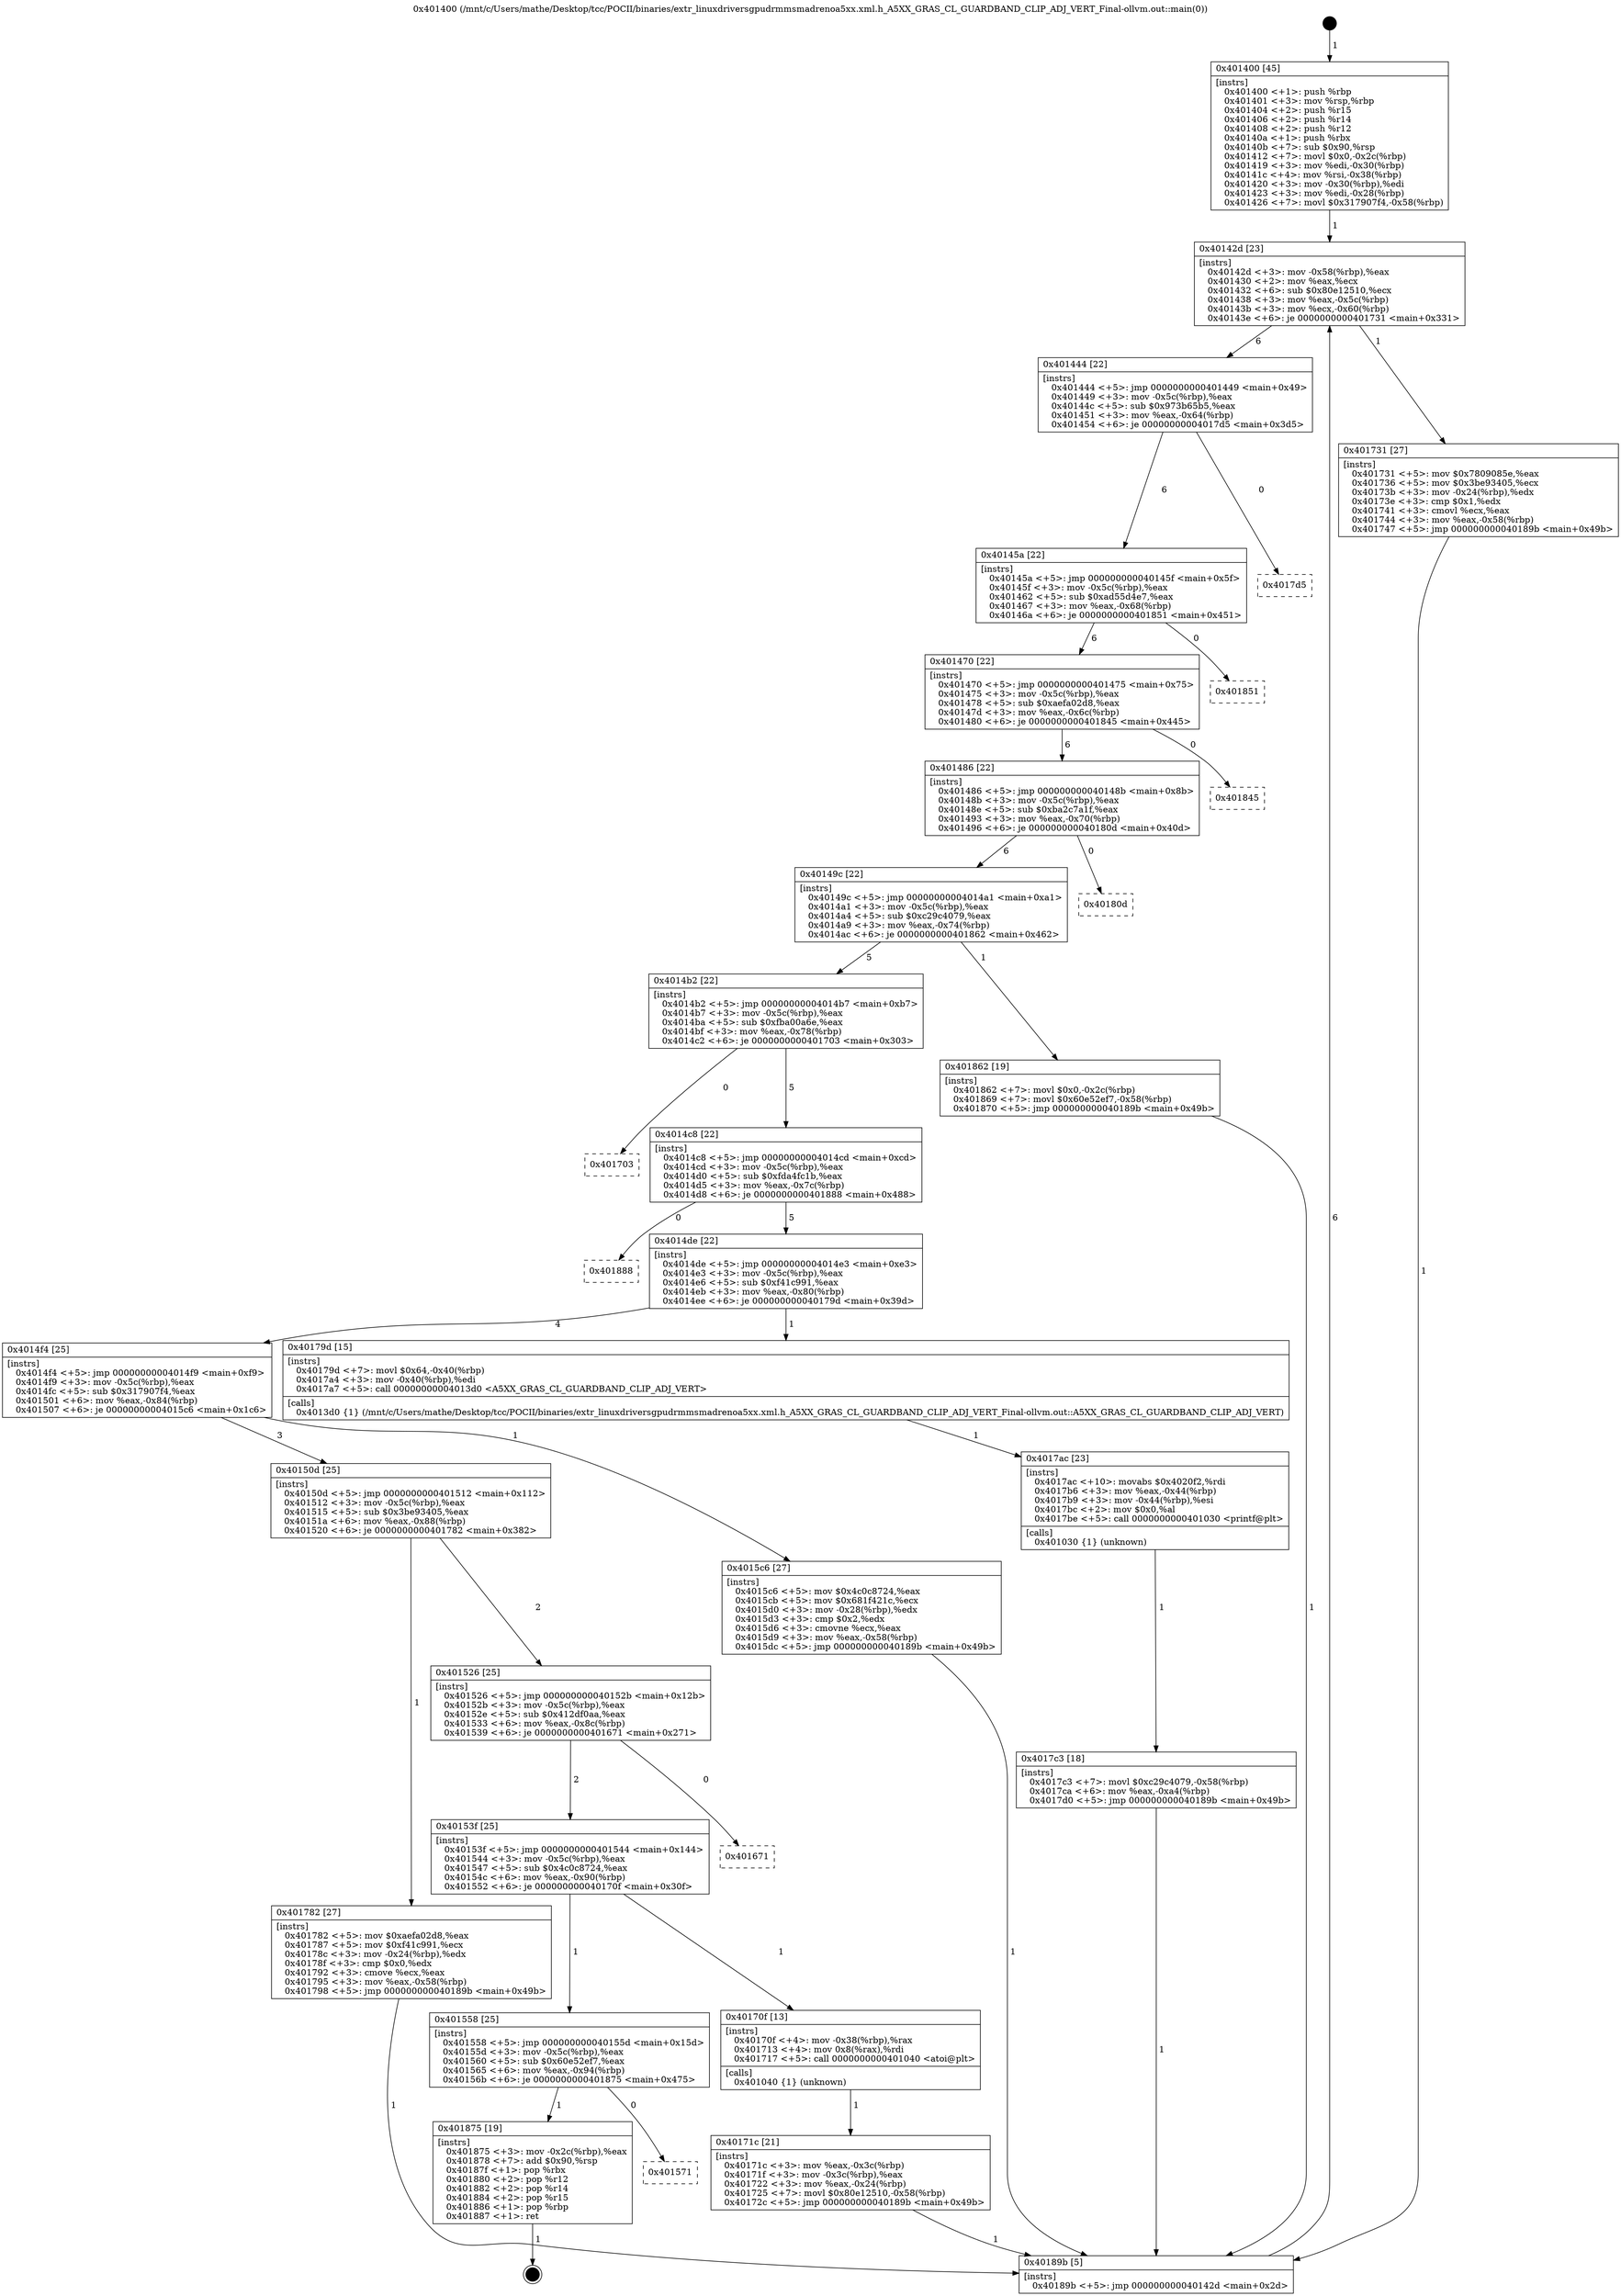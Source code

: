 digraph "0x401400" {
  label = "0x401400 (/mnt/c/Users/mathe/Desktop/tcc/POCII/binaries/extr_linuxdriversgpudrmmsmadrenoa5xx.xml.h_A5XX_GRAS_CL_GUARDBAND_CLIP_ADJ_VERT_Final-ollvm.out::main(0))"
  labelloc = "t"
  node[shape=record]

  Entry [label="",width=0.3,height=0.3,shape=circle,fillcolor=black,style=filled]
  "0x40142d" [label="{
     0x40142d [23]\l
     | [instrs]\l
     &nbsp;&nbsp;0x40142d \<+3\>: mov -0x58(%rbp),%eax\l
     &nbsp;&nbsp;0x401430 \<+2\>: mov %eax,%ecx\l
     &nbsp;&nbsp;0x401432 \<+6\>: sub $0x80e12510,%ecx\l
     &nbsp;&nbsp;0x401438 \<+3\>: mov %eax,-0x5c(%rbp)\l
     &nbsp;&nbsp;0x40143b \<+3\>: mov %ecx,-0x60(%rbp)\l
     &nbsp;&nbsp;0x40143e \<+6\>: je 0000000000401731 \<main+0x331\>\l
  }"]
  "0x401731" [label="{
     0x401731 [27]\l
     | [instrs]\l
     &nbsp;&nbsp;0x401731 \<+5\>: mov $0x7809085e,%eax\l
     &nbsp;&nbsp;0x401736 \<+5\>: mov $0x3be93405,%ecx\l
     &nbsp;&nbsp;0x40173b \<+3\>: mov -0x24(%rbp),%edx\l
     &nbsp;&nbsp;0x40173e \<+3\>: cmp $0x1,%edx\l
     &nbsp;&nbsp;0x401741 \<+3\>: cmovl %ecx,%eax\l
     &nbsp;&nbsp;0x401744 \<+3\>: mov %eax,-0x58(%rbp)\l
     &nbsp;&nbsp;0x401747 \<+5\>: jmp 000000000040189b \<main+0x49b\>\l
  }"]
  "0x401444" [label="{
     0x401444 [22]\l
     | [instrs]\l
     &nbsp;&nbsp;0x401444 \<+5\>: jmp 0000000000401449 \<main+0x49\>\l
     &nbsp;&nbsp;0x401449 \<+3\>: mov -0x5c(%rbp),%eax\l
     &nbsp;&nbsp;0x40144c \<+5\>: sub $0x973b65b5,%eax\l
     &nbsp;&nbsp;0x401451 \<+3\>: mov %eax,-0x64(%rbp)\l
     &nbsp;&nbsp;0x401454 \<+6\>: je 00000000004017d5 \<main+0x3d5\>\l
  }"]
  Exit [label="",width=0.3,height=0.3,shape=circle,fillcolor=black,style=filled,peripheries=2]
  "0x4017d5" [label="{
     0x4017d5\l
  }", style=dashed]
  "0x40145a" [label="{
     0x40145a [22]\l
     | [instrs]\l
     &nbsp;&nbsp;0x40145a \<+5\>: jmp 000000000040145f \<main+0x5f\>\l
     &nbsp;&nbsp;0x40145f \<+3\>: mov -0x5c(%rbp),%eax\l
     &nbsp;&nbsp;0x401462 \<+5\>: sub $0xad55d4e7,%eax\l
     &nbsp;&nbsp;0x401467 \<+3\>: mov %eax,-0x68(%rbp)\l
     &nbsp;&nbsp;0x40146a \<+6\>: je 0000000000401851 \<main+0x451\>\l
  }"]
  "0x401571" [label="{
     0x401571\l
  }", style=dashed]
  "0x401851" [label="{
     0x401851\l
  }", style=dashed]
  "0x401470" [label="{
     0x401470 [22]\l
     | [instrs]\l
     &nbsp;&nbsp;0x401470 \<+5\>: jmp 0000000000401475 \<main+0x75\>\l
     &nbsp;&nbsp;0x401475 \<+3\>: mov -0x5c(%rbp),%eax\l
     &nbsp;&nbsp;0x401478 \<+5\>: sub $0xaefa02d8,%eax\l
     &nbsp;&nbsp;0x40147d \<+3\>: mov %eax,-0x6c(%rbp)\l
     &nbsp;&nbsp;0x401480 \<+6\>: je 0000000000401845 \<main+0x445\>\l
  }"]
  "0x401875" [label="{
     0x401875 [19]\l
     | [instrs]\l
     &nbsp;&nbsp;0x401875 \<+3\>: mov -0x2c(%rbp),%eax\l
     &nbsp;&nbsp;0x401878 \<+7\>: add $0x90,%rsp\l
     &nbsp;&nbsp;0x40187f \<+1\>: pop %rbx\l
     &nbsp;&nbsp;0x401880 \<+2\>: pop %r12\l
     &nbsp;&nbsp;0x401882 \<+2\>: pop %r14\l
     &nbsp;&nbsp;0x401884 \<+2\>: pop %r15\l
     &nbsp;&nbsp;0x401886 \<+1\>: pop %rbp\l
     &nbsp;&nbsp;0x401887 \<+1\>: ret\l
  }"]
  "0x401845" [label="{
     0x401845\l
  }", style=dashed]
  "0x401486" [label="{
     0x401486 [22]\l
     | [instrs]\l
     &nbsp;&nbsp;0x401486 \<+5\>: jmp 000000000040148b \<main+0x8b\>\l
     &nbsp;&nbsp;0x40148b \<+3\>: mov -0x5c(%rbp),%eax\l
     &nbsp;&nbsp;0x40148e \<+5\>: sub $0xba2c7a1f,%eax\l
     &nbsp;&nbsp;0x401493 \<+3\>: mov %eax,-0x70(%rbp)\l
     &nbsp;&nbsp;0x401496 \<+6\>: je 000000000040180d \<main+0x40d\>\l
  }"]
  "0x4017c3" [label="{
     0x4017c3 [18]\l
     | [instrs]\l
     &nbsp;&nbsp;0x4017c3 \<+7\>: movl $0xc29c4079,-0x58(%rbp)\l
     &nbsp;&nbsp;0x4017ca \<+6\>: mov %eax,-0xa4(%rbp)\l
     &nbsp;&nbsp;0x4017d0 \<+5\>: jmp 000000000040189b \<main+0x49b\>\l
  }"]
  "0x40180d" [label="{
     0x40180d\l
  }", style=dashed]
  "0x40149c" [label="{
     0x40149c [22]\l
     | [instrs]\l
     &nbsp;&nbsp;0x40149c \<+5\>: jmp 00000000004014a1 \<main+0xa1\>\l
     &nbsp;&nbsp;0x4014a1 \<+3\>: mov -0x5c(%rbp),%eax\l
     &nbsp;&nbsp;0x4014a4 \<+5\>: sub $0xc29c4079,%eax\l
     &nbsp;&nbsp;0x4014a9 \<+3\>: mov %eax,-0x74(%rbp)\l
     &nbsp;&nbsp;0x4014ac \<+6\>: je 0000000000401862 \<main+0x462\>\l
  }"]
  "0x4017ac" [label="{
     0x4017ac [23]\l
     | [instrs]\l
     &nbsp;&nbsp;0x4017ac \<+10\>: movabs $0x4020f2,%rdi\l
     &nbsp;&nbsp;0x4017b6 \<+3\>: mov %eax,-0x44(%rbp)\l
     &nbsp;&nbsp;0x4017b9 \<+3\>: mov -0x44(%rbp),%esi\l
     &nbsp;&nbsp;0x4017bc \<+2\>: mov $0x0,%al\l
     &nbsp;&nbsp;0x4017be \<+5\>: call 0000000000401030 \<printf@plt\>\l
     | [calls]\l
     &nbsp;&nbsp;0x401030 \{1\} (unknown)\l
  }"]
  "0x401862" [label="{
     0x401862 [19]\l
     | [instrs]\l
     &nbsp;&nbsp;0x401862 \<+7\>: movl $0x0,-0x2c(%rbp)\l
     &nbsp;&nbsp;0x401869 \<+7\>: movl $0x60e52ef7,-0x58(%rbp)\l
     &nbsp;&nbsp;0x401870 \<+5\>: jmp 000000000040189b \<main+0x49b\>\l
  }"]
  "0x4014b2" [label="{
     0x4014b2 [22]\l
     | [instrs]\l
     &nbsp;&nbsp;0x4014b2 \<+5\>: jmp 00000000004014b7 \<main+0xb7\>\l
     &nbsp;&nbsp;0x4014b7 \<+3\>: mov -0x5c(%rbp),%eax\l
     &nbsp;&nbsp;0x4014ba \<+5\>: sub $0xfba00a6e,%eax\l
     &nbsp;&nbsp;0x4014bf \<+3\>: mov %eax,-0x78(%rbp)\l
     &nbsp;&nbsp;0x4014c2 \<+6\>: je 0000000000401703 \<main+0x303\>\l
  }"]
  "0x40171c" [label="{
     0x40171c [21]\l
     | [instrs]\l
     &nbsp;&nbsp;0x40171c \<+3\>: mov %eax,-0x3c(%rbp)\l
     &nbsp;&nbsp;0x40171f \<+3\>: mov -0x3c(%rbp),%eax\l
     &nbsp;&nbsp;0x401722 \<+3\>: mov %eax,-0x24(%rbp)\l
     &nbsp;&nbsp;0x401725 \<+7\>: movl $0x80e12510,-0x58(%rbp)\l
     &nbsp;&nbsp;0x40172c \<+5\>: jmp 000000000040189b \<main+0x49b\>\l
  }"]
  "0x401703" [label="{
     0x401703\l
  }", style=dashed]
  "0x4014c8" [label="{
     0x4014c8 [22]\l
     | [instrs]\l
     &nbsp;&nbsp;0x4014c8 \<+5\>: jmp 00000000004014cd \<main+0xcd\>\l
     &nbsp;&nbsp;0x4014cd \<+3\>: mov -0x5c(%rbp),%eax\l
     &nbsp;&nbsp;0x4014d0 \<+5\>: sub $0xfda4fc1b,%eax\l
     &nbsp;&nbsp;0x4014d5 \<+3\>: mov %eax,-0x7c(%rbp)\l
     &nbsp;&nbsp;0x4014d8 \<+6\>: je 0000000000401888 \<main+0x488\>\l
  }"]
  "0x401558" [label="{
     0x401558 [25]\l
     | [instrs]\l
     &nbsp;&nbsp;0x401558 \<+5\>: jmp 000000000040155d \<main+0x15d\>\l
     &nbsp;&nbsp;0x40155d \<+3\>: mov -0x5c(%rbp),%eax\l
     &nbsp;&nbsp;0x401560 \<+5\>: sub $0x60e52ef7,%eax\l
     &nbsp;&nbsp;0x401565 \<+6\>: mov %eax,-0x94(%rbp)\l
     &nbsp;&nbsp;0x40156b \<+6\>: je 0000000000401875 \<main+0x475\>\l
  }"]
  "0x401888" [label="{
     0x401888\l
  }", style=dashed]
  "0x4014de" [label="{
     0x4014de [22]\l
     | [instrs]\l
     &nbsp;&nbsp;0x4014de \<+5\>: jmp 00000000004014e3 \<main+0xe3\>\l
     &nbsp;&nbsp;0x4014e3 \<+3\>: mov -0x5c(%rbp),%eax\l
     &nbsp;&nbsp;0x4014e6 \<+5\>: sub $0xf41c991,%eax\l
     &nbsp;&nbsp;0x4014eb \<+3\>: mov %eax,-0x80(%rbp)\l
     &nbsp;&nbsp;0x4014ee \<+6\>: je 000000000040179d \<main+0x39d\>\l
  }"]
  "0x40170f" [label="{
     0x40170f [13]\l
     | [instrs]\l
     &nbsp;&nbsp;0x40170f \<+4\>: mov -0x38(%rbp),%rax\l
     &nbsp;&nbsp;0x401713 \<+4\>: mov 0x8(%rax),%rdi\l
     &nbsp;&nbsp;0x401717 \<+5\>: call 0000000000401040 \<atoi@plt\>\l
     | [calls]\l
     &nbsp;&nbsp;0x401040 \{1\} (unknown)\l
  }"]
  "0x40179d" [label="{
     0x40179d [15]\l
     | [instrs]\l
     &nbsp;&nbsp;0x40179d \<+7\>: movl $0x64,-0x40(%rbp)\l
     &nbsp;&nbsp;0x4017a4 \<+3\>: mov -0x40(%rbp),%edi\l
     &nbsp;&nbsp;0x4017a7 \<+5\>: call 00000000004013d0 \<A5XX_GRAS_CL_GUARDBAND_CLIP_ADJ_VERT\>\l
     | [calls]\l
     &nbsp;&nbsp;0x4013d0 \{1\} (/mnt/c/Users/mathe/Desktop/tcc/POCII/binaries/extr_linuxdriversgpudrmmsmadrenoa5xx.xml.h_A5XX_GRAS_CL_GUARDBAND_CLIP_ADJ_VERT_Final-ollvm.out::A5XX_GRAS_CL_GUARDBAND_CLIP_ADJ_VERT)\l
  }"]
  "0x4014f4" [label="{
     0x4014f4 [25]\l
     | [instrs]\l
     &nbsp;&nbsp;0x4014f4 \<+5\>: jmp 00000000004014f9 \<main+0xf9\>\l
     &nbsp;&nbsp;0x4014f9 \<+3\>: mov -0x5c(%rbp),%eax\l
     &nbsp;&nbsp;0x4014fc \<+5\>: sub $0x317907f4,%eax\l
     &nbsp;&nbsp;0x401501 \<+6\>: mov %eax,-0x84(%rbp)\l
     &nbsp;&nbsp;0x401507 \<+6\>: je 00000000004015c6 \<main+0x1c6\>\l
  }"]
  "0x40153f" [label="{
     0x40153f [25]\l
     | [instrs]\l
     &nbsp;&nbsp;0x40153f \<+5\>: jmp 0000000000401544 \<main+0x144\>\l
     &nbsp;&nbsp;0x401544 \<+3\>: mov -0x5c(%rbp),%eax\l
     &nbsp;&nbsp;0x401547 \<+5\>: sub $0x4c0c8724,%eax\l
     &nbsp;&nbsp;0x40154c \<+6\>: mov %eax,-0x90(%rbp)\l
     &nbsp;&nbsp;0x401552 \<+6\>: je 000000000040170f \<main+0x30f\>\l
  }"]
  "0x4015c6" [label="{
     0x4015c6 [27]\l
     | [instrs]\l
     &nbsp;&nbsp;0x4015c6 \<+5\>: mov $0x4c0c8724,%eax\l
     &nbsp;&nbsp;0x4015cb \<+5\>: mov $0x681f421c,%ecx\l
     &nbsp;&nbsp;0x4015d0 \<+3\>: mov -0x28(%rbp),%edx\l
     &nbsp;&nbsp;0x4015d3 \<+3\>: cmp $0x2,%edx\l
     &nbsp;&nbsp;0x4015d6 \<+3\>: cmovne %ecx,%eax\l
     &nbsp;&nbsp;0x4015d9 \<+3\>: mov %eax,-0x58(%rbp)\l
     &nbsp;&nbsp;0x4015dc \<+5\>: jmp 000000000040189b \<main+0x49b\>\l
  }"]
  "0x40150d" [label="{
     0x40150d [25]\l
     | [instrs]\l
     &nbsp;&nbsp;0x40150d \<+5\>: jmp 0000000000401512 \<main+0x112\>\l
     &nbsp;&nbsp;0x401512 \<+3\>: mov -0x5c(%rbp),%eax\l
     &nbsp;&nbsp;0x401515 \<+5\>: sub $0x3be93405,%eax\l
     &nbsp;&nbsp;0x40151a \<+6\>: mov %eax,-0x88(%rbp)\l
     &nbsp;&nbsp;0x401520 \<+6\>: je 0000000000401782 \<main+0x382\>\l
  }"]
  "0x40189b" [label="{
     0x40189b [5]\l
     | [instrs]\l
     &nbsp;&nbsp;0x40189b \<+5\>: jmp 000000000040142d \<main+0x2d\>\l
  }"]
  "0x401400" [label="{
     0x401400 [45]\l
     | [instrs]\l
     &nbsp;&nbsp;0x401400 \<+1\>: push %rbp\l
     &nbsp;&nbsp;0x401401 \<+3\>: mov %rsp,%rbp\l
     &nbsp;&nbsp;0x401404 \<+2\>: push %r15\l
     &nbsp;&nbsp;0x401406 \<+2\>: push %r14\l
     &nbsp;&nbsp;0x401408 \<+2\>: push %r12\l
     &nbsp;&nbsp;0x40140a \<+1\>: push %rbx\l
     &nbsp;&nbsp;0x40140b \<+7\>: sub $0x90,%rsp\l
     &nbsp;&nbsp;0x401412 \<+7\>: movl $0x0,-0x2c(%rbp)\l
     &nbsp;&nbsp;0x401419 \<+3\>: mov %edi,-0x30(%rbp)\l
     &nbsp;&nbsp;0x40141c \<+4\>: mov %rsi,-0x38(%rbp)\l
     &nbsp;&nbsp;0x401420 \<+3\>: mov -0x30(%rbp),%edi\l
     &nbsp;&nbsp;0x401423 \<+3\>: mov %edi,-0x28(%rbp)\l
     &nbsp;&nbsp;0x401426 \<+7\>: movl $0x317907f4,-0x58(%rbp)\l
  }"]
  "0x401671" [label="{
     0x401671\l
  }", style=dashed]
  "0x401782" [label="{
     0x401782 [27]\l
     | [instrs]\l
     &nbsp;&nbsp;0x401782 \<+5\>: mov $0xaefa02d8,%eax\l
     &nbsp;&nbsp;0x401787 \<+5\>: mov $0xf41c991,%ecx\l
     &nbsp;&nbsp;0x40178c \<+3\>: mov -0x24(%rbp),%edx\l
     &nbsp;&nbsp;0x40178f \<+3\>: cmp $0x0,%edx\l
     &nbsp;&nbsp;0x401792 \<+3\>: cmove %ecx,%eax\l
     &nbsp;&nbsp;0x401795 \<+3\>: mov %eax,-0x58(%rbp)\l
     &nbsp;&nbsp;0x401798 \<+5\>: jmp 000000000040189b \<main+0x49b\>\l
  }"]
  "0x401526" [label="{
     0x401526 [25]\l
     | [instrs]\l
     &nbsp;&nbsp;0x401526 \<+5\>: jmp 000000000040152b \<main+0x12b\>\l
     &nbsp;&nbsp;0x40152b \<+3\>: mov -0x5c(%rbp),%eax\l
     &nbsp;&nbsp;0x40152e \<+5\>: sub $0x412df0aa,%eax\l
     &nbsp;&nbsp;0x401533 \<+6\>: mov %eax,-0x8c(%rbp)\l
     &nbsp;&nbsp;0x401539 \<+6\>: je 0000000000401671 \<main+0x271\>\l
  }"]
  Entry -> "0x401400" [label=" 1"]
  "0x40142d" -> "0x401731" [label=" 1"]
  "0x40142d" -> "0x401444" [label=" 6"]
  "0x401875" -> Exit [label=" 1"]
  "0x401444" -> "0x4017d5" [label=" 0"]
  "0x401444" -> "0x40145a" [label=" 6"]
  "0x401558" -> "0x401571" [label=" 0"]
  "0x40145a" -> "0x401851" [label=" 0"]
  "0x40145a" -> "0x401470" [label=" 6"]
  "0x401558" -> "0x401875" [label=" 1"]
  "0x401470" -> "0x401845" [label=" 0"]
  "0x401470" -> "0x401486" [label=" 6"]
  "0x401862" -> "0x40189b" [label=" 1"]
  "0x401486" -> "0x40180d" [label=" 0"]
  "0x401486" -> "0x40149c" [label=" 6"]
  "0x4017c3" -> "0x40189b" [label=" 1"]
  "0x40149c" -> "0x401862" [label=" 1"]
  "0x40149c" -> "0x4014b2" [label=" 5"]
  "0x4017ac" -> "0x4017c3" [label=" 1"]
  "0x4014b2" -> "0x401703" [label=" 0"]
  "0x4014b2" -> "0x4014c8" [label=" 5"]
  "0x40179d" -> "0x4017ac" [label=" 1"]
  "0x4014c8" -> "0x401888" [label=" 0"]
  "0x4014c8" -> "0x4014de" [label=" 5"]
  "0x401782" -> "0x40189b" [label=" 1"]
  "0x4014de" -> "0x40179d" [label=" 1"]
  "0x4014de" -> "0x4014f4" [label=" 4"]
  "0x401731" -> "0x40189b" [label=" 1"]
  "0x4014f4" -> "0x4015c6" [label=" 1"]
  "0x4014f4" -> "0x40150d" [label=" 3"]
  "0x4015c6" -> "0x40189b" [label=" 1"]
  "0x401400" -> "0x40142d" [label=" 1"]
  "0x40189b" -> "0x40142d" [label=" 6"]
  "0x40170f" -> "0x40171c" [label=" 1"]
  "0x40150d" -> "0x401782" [label=" 1"]
  "0x40150d" -> "0x401526" [label=" 2"]
  "0x40153f" -> "0x401558" [label=" 1"]
  "0x401526" -> "0x401671" [label=" 0"]
  "0x401526" -> "0x40153f" [label=" 2"]
  "0x40171c" -> "0x40189b" [label=" 1"]
  "0x40153f" -> "0x40170f" [label=" 1"]
}
